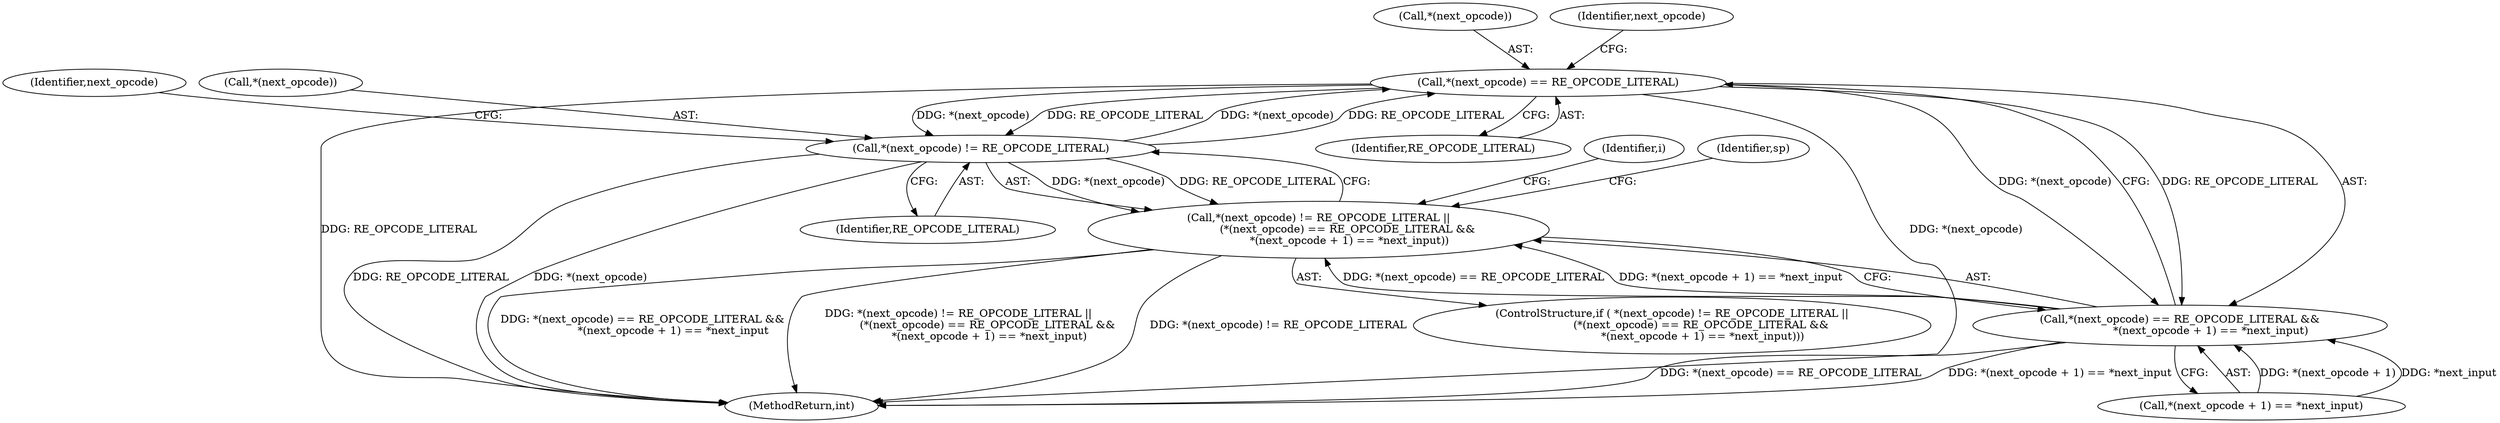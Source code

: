 digraph "0_yara_992480c30f75943e9cd6245bb2015c7737f9b661@pointer" {
"1000384" [label="(Call,*(next_opcode) == RE_OPCODE_LITERAL)"];
"1000379" [label="(Call,*(next_opcode) != RE_OPCODE_LITERAL)"];
"1000384" [label="(Call,*(next_opcode) == RE_OPCODE_LITERAL)"];
"1000378" [label="(Call,*(next_opcode) != RE_OPCODE_LITERAL ||\n                 (*(next_opcode) == RE_OPCODE_LITERAL &&\n                  *(next_opcode + 1) == *next_input))"];
"1000383" [label="(Call,*(next_opcode) == RE_OPCODE_LITERAL &&\n                  *(next_opcode + 1) == *next_input)"];
"1000386" [label="(Identifier,next_opcode)"];
"1000379" [label="(Call,*(next_opcode) != RE_OPCODE_LITERAL)"];
"1000383" [label="(Call,*(next_opcode) == RE_OPCODE_LITERAL &&\n                  *(next_opcode + 1) == *next_input)"];
"1000385" [label="(Call,*(next_opcode))"];
"1000361" [label="(Identifier,i)"];
"1000387" [label="(Identifier,RE_OPCODE_LITERAL)"];
"1000384" [label="(Call,*(next_opcode) == RE_OPCODE_LITERAL)"];
"1000382" [label="(Identifier,RE_OPCODE_LITERAL)"];
"1000380" [label="(Call,*(next_opcode))"];
"1000391" [label="(Identifier,next_opcode)"];
"1000377" [label="(ControlStructure,if ( *(next_opcode) != RE_OPCODE_LITERAL ||\n                 (*(next_opcode) == RE_OPCODE_LITERAL &&\n                  *(next_opcode + 1) == *next_input)))"];
"1000378" [label="(Call,*(next_opcode) != RE_OPCODE_LITERAL ||\n                 (*(next_opcode) == RE_OPCODE_LITERAL &&\n                  *(next_opcode + 1) == *next_input))"];
"1000398" [label="(Identifier,sp)"];
"1000388" [label="(Call,*(next_opcode + 1) == *next_input)"];
"1000457" [label="(MethodReturn,int)"];
"1000384" -> "1000383"  [label="AST: "];
"1000384" -> "1000387"  [label="CFG: "];
"1000385" -> "1000384"  [label="AST: "];
"1000387" -> "1000384"  [label="AST: "];
"1000391" -> "1000384"  [label="CFG: "];
"1000383" -> "1000384"  [label="CFG: "];
"1000384" -> "1000457"  [label="DDG: RE_OPCODE_LITERAL"];
"1000384" -> "1000457"  [label="DDG: *(next_opcode)"];
"1000384" -> "1000379"  [label="DDG: *(next_opcode)"];
"1000384" -> "1000379"  [label="DDG: RE_OPCODE_LITERAL"];
"1000384" -> "1000383"  [label="DDG: *(next_opcode)"];
"1000384" -> "1000383"  [label="DDG: RE_OPCODE_LITERAL"];
"1000379" -> "1000384"  [label="DDG: *(next_opcode)"];
"1000379" -> "1000384"  [label="DDG: RE_OPCODE_LITERAL"];
"1000379" -> "1000378"  [label="AST: "];
"1000379" -> "1000382"  [label="CFG: "];
"1000380" -> "1000379"  [label="AST: "];
"1000382" -> "1000379"  [label="AST: "];
"1000386" -> "1000379"  [label="CFG: "];
"1000378" -> "1000379"  [label="CFG: "];
"1000379" -> "1000457"  [label="DDG: *(next_opcode)"];
"1000379" -> "1000457"  [label="DDG: RE_OPCODE_LITERAL"];
"1000379" -> "1000378"  [label="DDG: *(next_opcode)"];
"1000379" -> "1000378"  [label="DDG: RE_OPCODE_LITERAL"];
"1000378" -> "1000377"  [label="AST: "];
"1000378" -> "1000383"  [label="CFG: "];
"1000383" -> "1000378"  [label="AST: "];
"1000398" -> "1000378"  [label="CFG: "];
"1000361" -> "1000378"  [label="CFG: "];
"1000378" -> "1000457"  [label="DDG: *(next_opcode) == RE_OPCODE_LITERAL &&\n                  *(next_opcode + 1) == *next_input"];
"1000378" -> "1000457"  [label="DDG: *(next_opcode) != RE_OPCODE_LITERAL"];
"1000378" -> "1000457"  [label="DDG: *(next_opcode) != RE_OPCODE_LITERAL ||\n                 (*(next_opcode) == RE_OPCODE_LITERAL &&\n                  *(next_opcode + 1) == *next_input)"];
"1000383" -> "1000378"  [label="DDG: *(next_opcode) == RE_OPCODE_LITERAL"];
"1000383" -> "1000378"  [label="DDG: *(next_opcode + 1) == *next_input"];
"1000383" -> "1000388"  [label="CFG: "];
"1000388" -> "1000383"  [label="AST: "];
"1000383" -> "1000457"  [label="DDG: *(next_opcode) == RE_OPCODE_LITERAL"];
"1000383" -> "1000457"  [label="DDG: *(next_opcode + 1) == *next_input"];
"1000388" -> "1000383"  [label="DDG: *(next_opcode + 1)"];
"1000388" -> "1000383"  [label="DDG: *next_input"];
}
